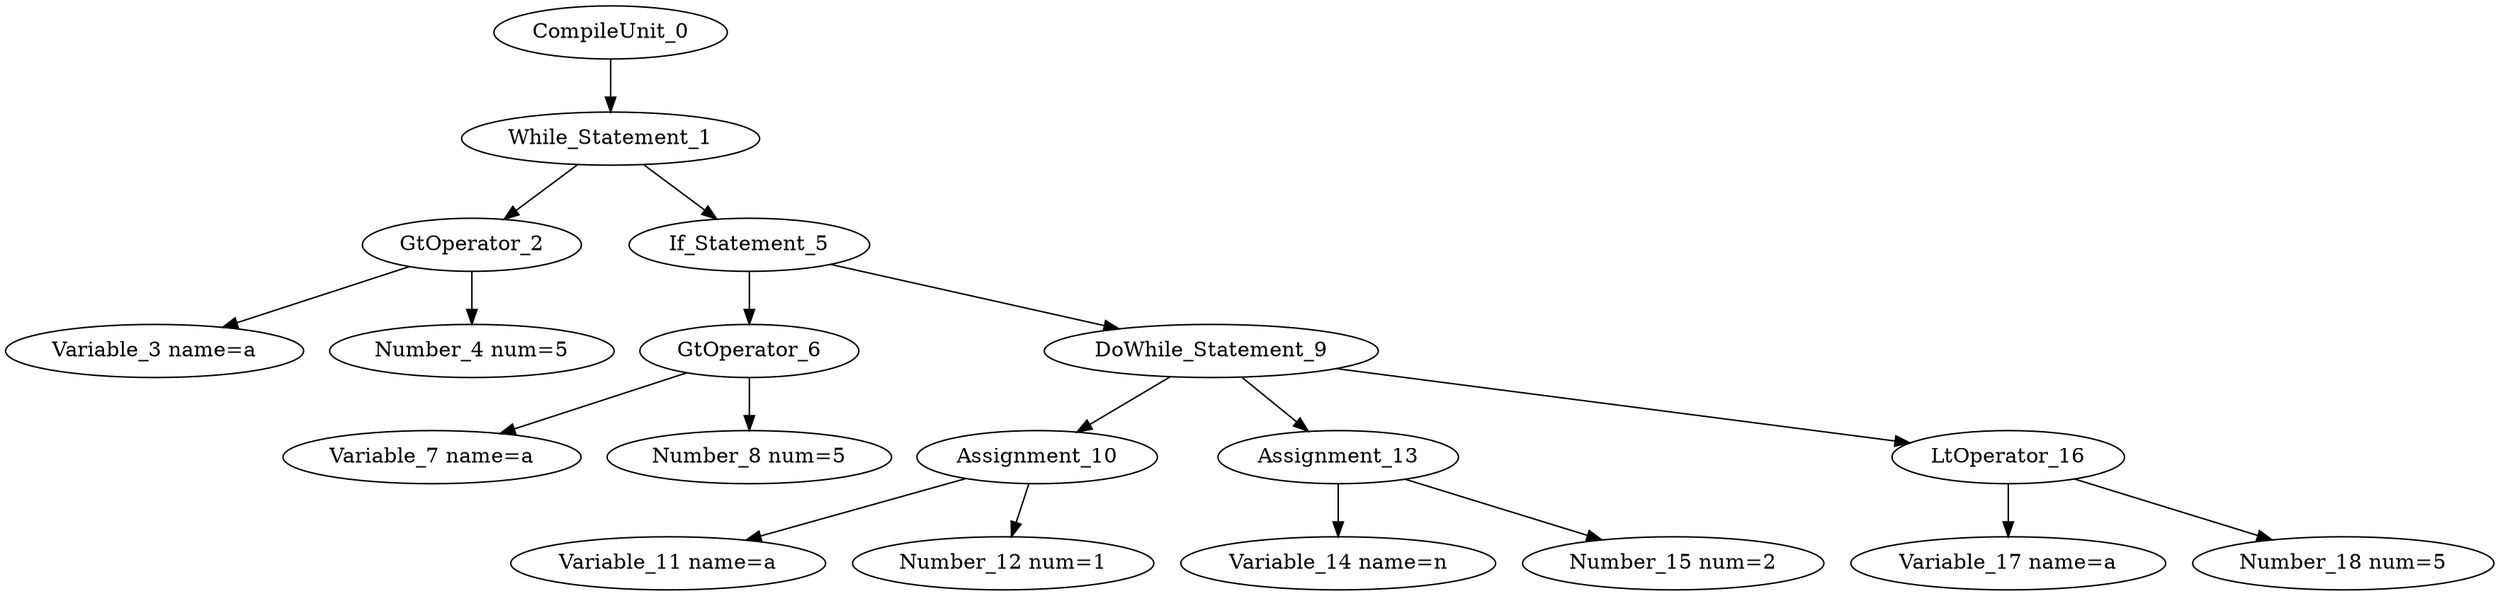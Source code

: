 digraph G{
"CompileUnit_0"->"While_Statement_1";
"While_Statement_1"->"GtOperator_2";
"GtOperator_2"->"Variable_3 name=a";
"GtOperator_2"->"Number_4 num=5";
"While_Statement_1"->"If_Statement_5";
"If_Statement_5"->"GtOperator_6";
"GtOperator_6"->"Variable_7 name=a";
"GtOperator_6"->"Number_8 num=5";
"If_Statement_5"->"DoWhile_Statement_9";
"DoWhile_Statement_9"->"Assignment_10";
"Assignment_10"->"Variable_11 name=a";
"Assignment_10"->"Number_12 num=1";
"DoWhile_Statement_9"->"Assignment_13";
"Assignment_13"->"Variable_14 name=n";
"Assignment_13"->"Number_15 num=2";
"DoWhile_Statement_9"->"LtOperator_16";
"LtOperator_16"->"Variable_17 name=a";
"LtOperator_16"->"Number_18 num=5";
}
